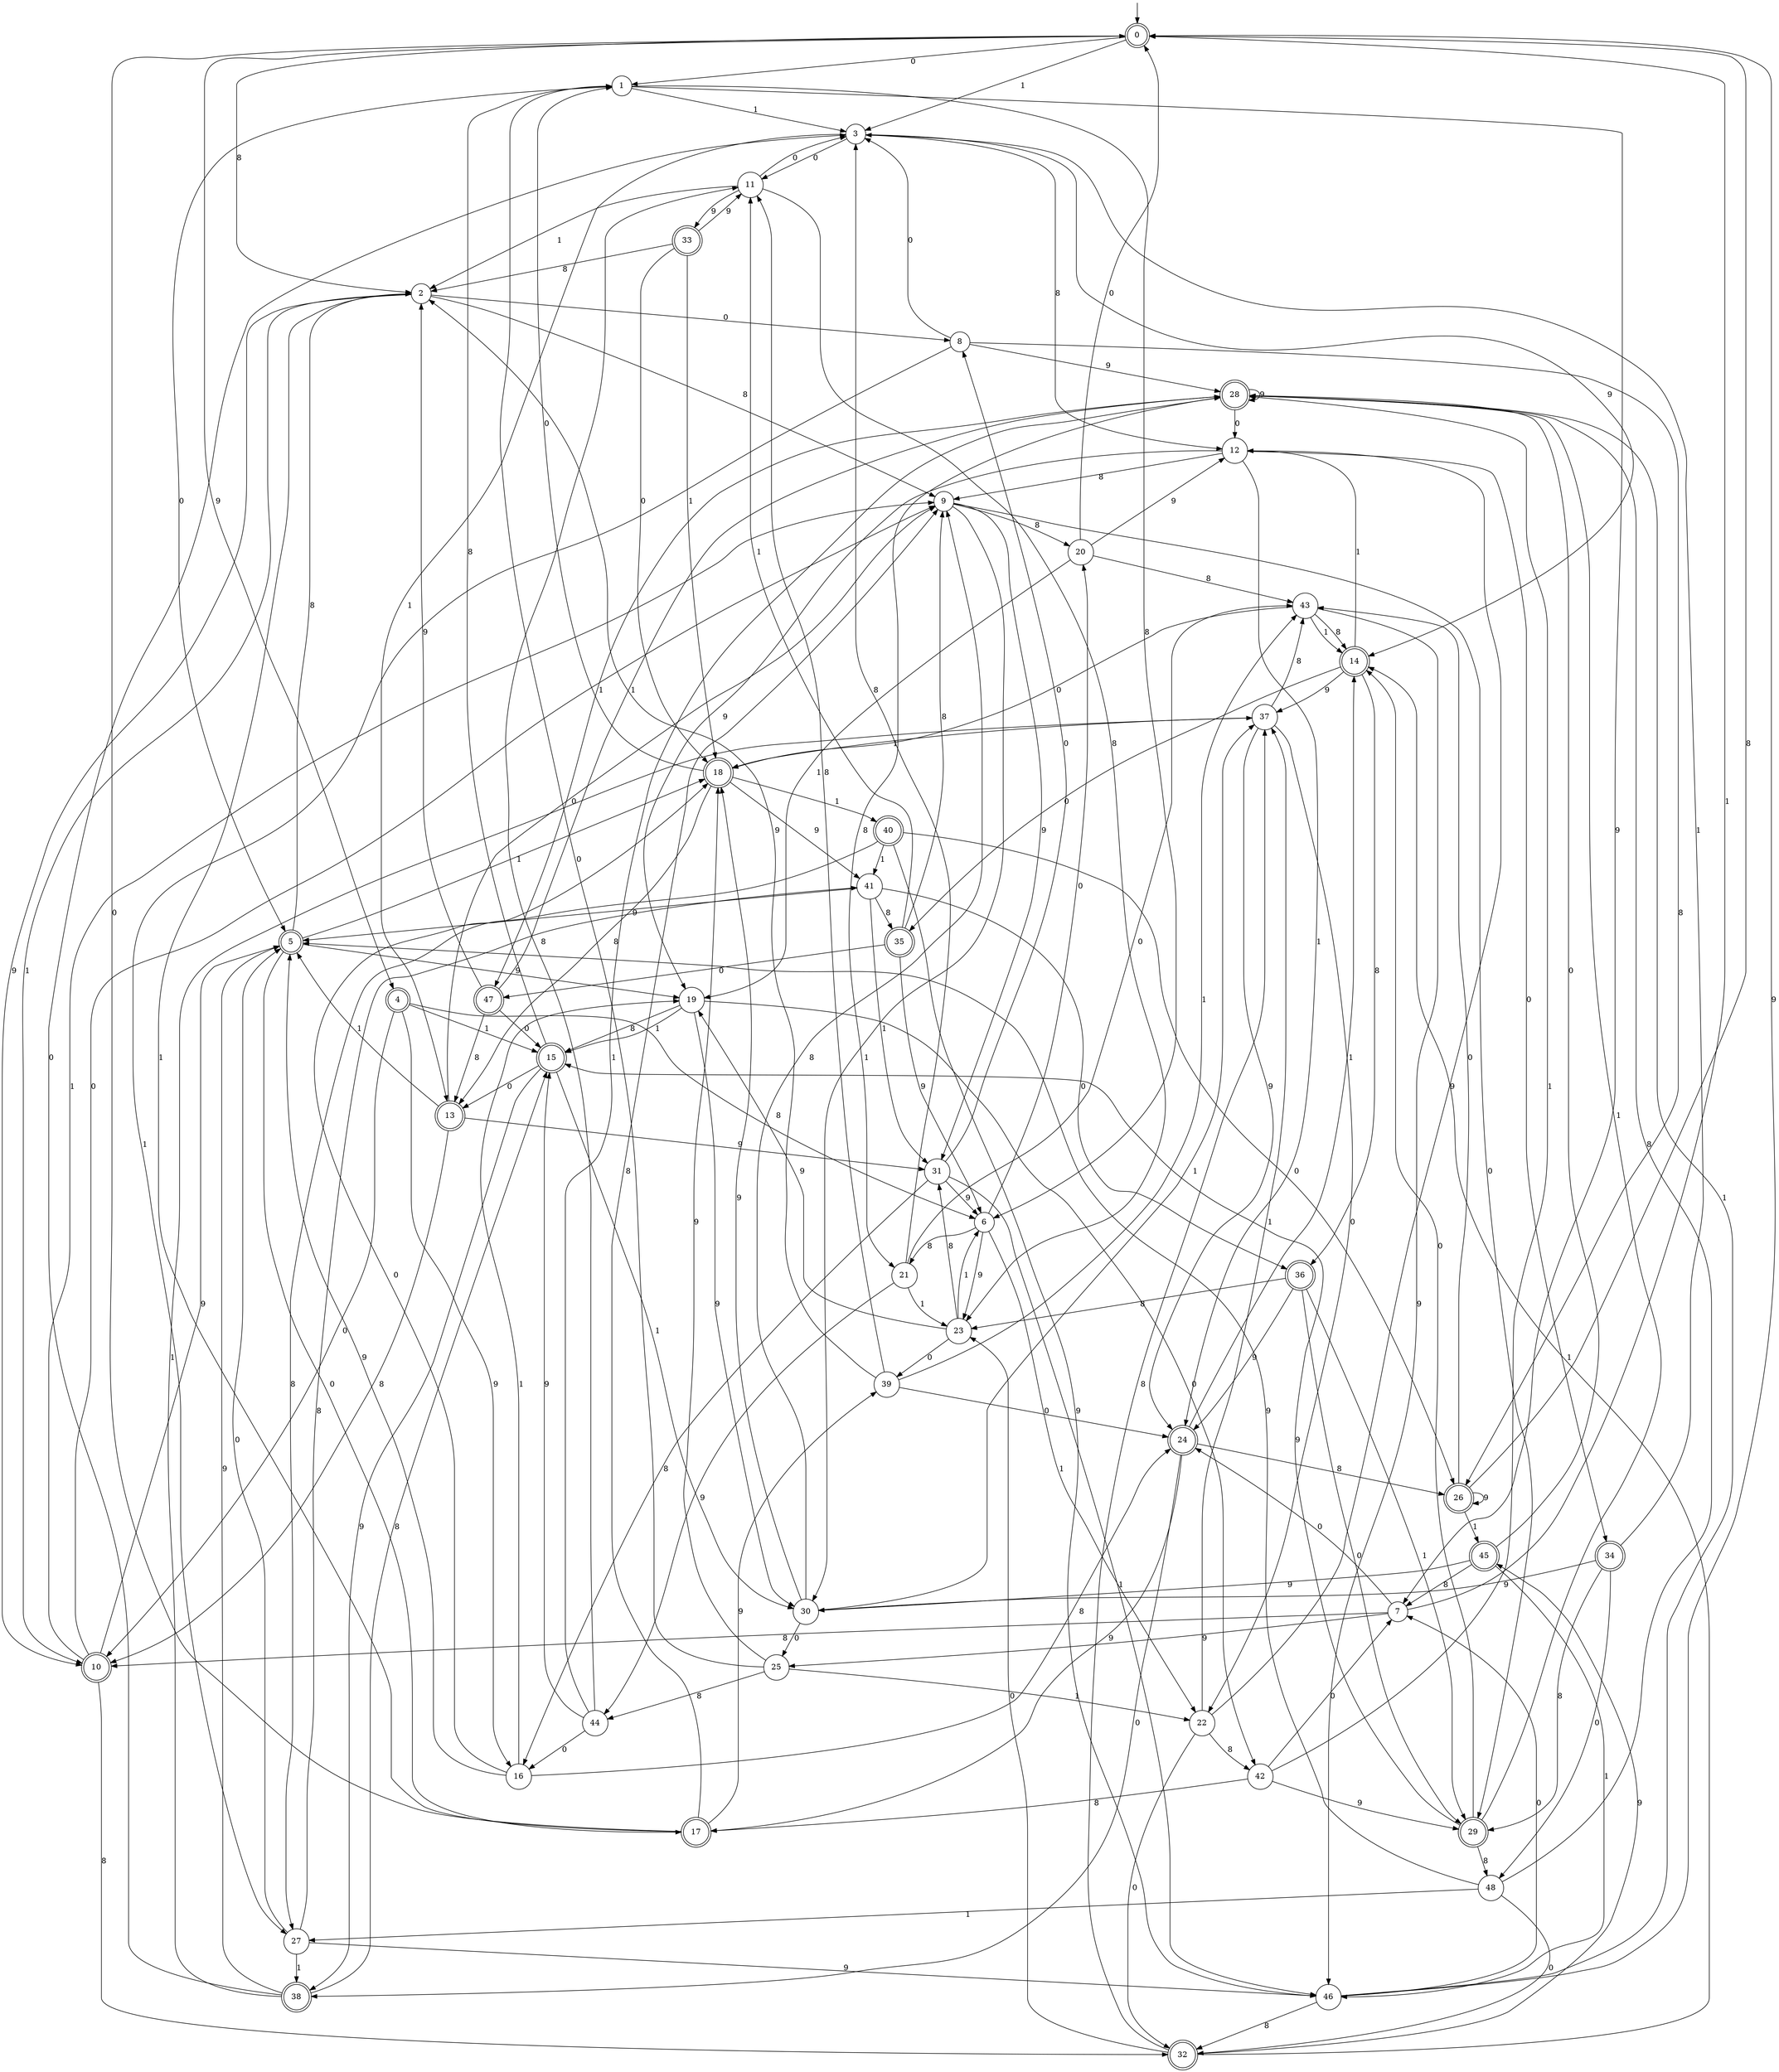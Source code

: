 digraph g {

	s0 [shape="doublecircle" label="0"];
	s1 [shape="circle" label="1"];
	s2 [shape="circle" label="2"];
	s3 [shape="circle" label="3"];
	s4 [shape="doublecircle" label="4"];
	s5 [shape="doublecircle" label="5"];
	s6 [shape="circle" label="6"];
	s7 [shape="circle" label="7"];
	s8 [shape="circle" label="8"];
	s9 [shape="circle" label="9"];
	s10 [shape="doublecircle" label="10"];
	s11 [shape="circle" label="11"];
	s12 [shape="circle" label="12"];
	s13 [shape="doublecircle" label="13"];
	s14 [shape="doublecircle" label="14"];
	s15 [shape="doublecircle" label="15"];
	s16 [shape="circle" label="16"];
	s17 [shape="doublecircle" label="17"];
	s18 [shape="doublecircle" label="18"];
	s19 [shape="circle" label="19"];
	s20 [shape="circle" label="20"];
	s21 [shape="circle" label="21"];
	s22 [shape="circle" label="22"];
	s23 [shape="circle" label="23"];
	s24 [shape="doublecircle" label="24"];
	s25 [shape="circle" label="25"];
	s26 [shape="doublecircle" label="26"];
	s27 [shape="circle" label="27"];
	s28 [shape="doublecircle" label="28"];
	s29 [shape="doublecircle" label="29"];
	s30 [shape="circle" label="30"];
	s31 [shape="circle" label="31"];
	s32 [shape="doublecircle" label="32"];
	s33 [shape="doublecircle" label="33"];
	s34 [shape="doublecircle" label="34"];
	s35 [shape="doublecircle" label="35"];
	s36 [shape="doublecircle" label="36"];
	s37 [shape="circle" label="37"];
	s38 [shape="doublecircle" label="38"];
	s39 [shape="circle" label="39"];
	s40 [shape="doublecircle" label="40"];
	s41 [shape="circle" label="41"];
	s42 [shape="circle" label="42"];
	s43 [shape="circle" label="43"];
	s44 [shape="circle" label="44"];
	s45 [shape="doublecircle" label="45"];
	s46 [shape="circle" label="46"];
	s47 [shape="doublecircle" label="47"];
	s48 [shape="circle" label="48"];
	s0 -> s1 [label="0"];
	s0 -> s2 [label="8"];
	s0 -> s3 [label="1"];
	s0 -> s4 [label="9"];
	s1 -> s5 [label="0"];
	s1 -> s6 [label="8"];
	s1 -> s3 [label="1"];
	s1 -> s7 [label="9"];
	s2 -> s8 [label="0"];
	s2 -> s9 [label="8"];
	s2 -> s10 [label="1"];
	s2 -> s10 [label="9"];
	s3 -> s11 [label="0"];
	s3 -> s12 [label="8"];
	s3 -> s13 [label="1"];
	s3 -> s14 [label="9"];
	s4 -> s10 [label="0"];
	s4 -> s6 [label="8"];
	s4 -> s15 [label="1"];
	s4 -> s16 [label="9"];
	s5 -> s17 [label="0"];
	s5 -> s2 [label="8"];
	s5 -> s18 [label="1"];
	s5 -> s19 [label="9"];
	s6 -> s20 [label="0"];
	s6 -> s21 [label="8"];
	s6 -> s22 [label="1"];
	s6 -> s23 [label="9"];
	s7 -> s24 [label="0"];
	s7 -> s10 [label="8"];
	s7 -> s0 [label="1"];
	s7 -> s25 [label="9"];
	s8 -> s3 [label="0"];
	s8 -> s26 [label="8"];
	s8 -> s27 [label="1"];
	s8 -> s28 [label="9"];
	s9 -> s29 [label="0"];
	s9 -> s20 [label="8"];
	s9 -> s30 [label="1"];
	s9 -> s31 [label="9"];
	s10 -> s9 [label="0"];
	s10 -> s32 [label="8"];
	s10 -> s9 [label="1"];
	s10 -> s5 [label="9"];
	s11 -> s3 [label="0"];
	s11 -> s23 [label="8"];
	s11 -> s2 [label="1"];
	s11 -> s33 [label="9"];
	s12 -> s34 [label="0"];
	s12 -> s9 [label="8"];
	s12 -> s24 [label="1"];
	s12 -> s19 [label="9"];
	s13 -> s9 [label="0"];
	s13 -> s10 [label="8"];
	s13 -> s5 [label="1"];
	s13 -> s31 [label="9"];
	s14 -> s35 [label="0"];
	s14 -> s36 [label="8"];
	s14 -> s12 [label="1"];
	s14 -> s37 [label="9"];
	s15 -> s13 [label="0"];
	s15 -> s1 [label="8"];
	s15 -> s30 [label="1"];
	s15 -> s38 [label="9"];
	s16 -> s18 [label="0"];
	s16 -> s24 [label="8"];
	s16 -> s19 [label="1"];
	s16 -> s5 [label="9"];
	s17 -> s0 [label="0"];
	s17 -> s9 [label="8"];
	s17 -> s2 [label="1"];
	s17 -> s39 [label="9"];
	s18 -> s1 [label="0"];
	s18 -> s13 [label="8"];
	s18 -> s40 [label="1"];
	s18 -> s41 [label="9"];
	s19 -> s42 [label="0"];
	s19 -> s15 [label="8"];
	s19 -> s15 [label="1"];
	s19 -> s30 [label="9"];
	s20 -> s0 [label="0"];
	s20 -> s43 [label="8"];
	s20 -> s19 [label="1"];
	s20 -> s12 [label="9"];
	s21 -> s43 [label="0"];
	s21 -> s3 [label="8"];
	s21 -> s23 [label="1"];
	s21 -> s44 [label="9"];
	s22 -> s32 [label="0"];
	s22 -> s42 [label="8"];
	s22 -> s37 [label="1"];
	s22 -> s12 [label="9"];
	s23 -> s39 [label="0"];
	s23 -> s31 [label="8"];
	s23 -> s6 [label="1"];
	s23 -> s19 [label="9"];
	s24 -> s38 [label="0"];
	s24 -> s26 [label="8"];
	s24 -> s14 [label="1"];
	s24 -> s17 [label="9"];
	s25 -> s1 [label="0"];
	s25 -> s44 [label="8"];
	s25 -> s22 [label="1"];
	s25 -> s18 [label="9"];
	s26 -> s43 [label="0"];
	s26 -> s0 [label="8"];
	s26 -> s45 [label="1"];
	s26 -> s26 [label="9"];
	s27 -> s5 [label="0"];
	s27 -> s41 [label="8"];
	s27 -> s38 [label="1"];
	s27 -> s46 [label="9"];
	s28 -> s12 [label="0"];
	s28 -> s21 [label="8"];
	s28 -> s47 [label="1"];
	s28 -> s28 [label="9"];
	s29 -> s14 [label="0"];
	s29 -> s48 [label="8"];
	s29 -> s28 [label="1"];
	s29 -> s15 [label="9"];
	s30 -> s25 [label="0"];
	s30 -> s9 [label="8"];
	s30 -> s37 [label="1"];
	s30 -> s18 [label="9"];
	s31 -> s8 [label="0"];
	s31 -> s16 [label="8"];
	s31 -> s46 [label="1"];
	s31 -> s6 [label="9"];
	s32 -> s23 [label="0"];
	s32 -> s37 [label="8"];
	s32 -> s14 [label="1"];
	s32 -> s45 [label="9"];
	s33 -> s18 [label="0"];
	s33 -> s2 [label="8"];
	s33 -> s18 [label="1"];
	s33 -> s11 [label="9"];
	s34 -> s48 [label="0"];
	s34 -> s29 [label="8"];
	s34 -> s3 [label="1"];
	s34 -> s30 [label="9"];
	s35 -> s47 [label="0"];
	s35 -> s9 [label="8"];
	s35 -> s11 [label="1"];
	s35 -> s6 [label="9"];
	s36 -> s29 [label="0"];
	s36 -> s23 [label="8"];
	s36 -> s29 [label="1"];
	s36 -> s24 [label="9"];
	s37 -> s22 [label="0"];
	s37 -> s43 [label="8"];
	s37 -> s18 [label="1"];
	s37 -> s24 [label="9"];
	s38 -> s3 [label="0"];
	s38 -> s15 [label="8"];
	s38 -> s37 [label="1"];
	s38 -> s5 [label="9"];
	s39 -> s24 [label="0"];
	s39 -> s11 [label="8"];
	s39 -> s43 [label="1"];
	s39 -> s2 [label="9"];
	s40 -> s26 [label="0"];
	s40 -> s27 [label="8"];
	s40 -> s41 [label="1"];
	s40 -> s46 [label="9"];
	s41 -> s36 [label="0"];
	s41 -> s35 [label="8"];
	s41 -> s31 [label="1"];
	s41 -> s5 [label="9"];
	s42 -> s7 [label="0"];
	s42 -> s17 [label="8"];
	s42 -> s28 [label="1"];
	s42 -> s29 [label="9"];
	s43 -> s18 [label="0"];
	s43 -> s14 [label="8"];
	s43 -> s14 [label="1"];
	s43 -> s46 [label="9"];
	s44 -> s16 [label="0"];
	s44 -> s11 [label="8"];
	s44 -> s28 [label="1"];
	s44 -> s15 [label="9"];
	s45 -> s28 [label="0"];
	s45 -> s7 [label="8"];
	s45 -> s46 [label="1"];
	s45 -> s30 [label="9"];
	s46 -> s7 [label="0"];
	s46 -> s32 [label="8"];
	s46 -> s28 [label="1"];
	s46 -> s0 [label="9"];
	s47 -> s15 [label="0"];
	s47 -> s13 [label="8"];
	s47 -> s28 [label="1"];
	s47 -> s2 [label="9"];
	s48 -> s32 [label="0"];
	s48 -> s28 [label="8"];
	s48 -> s27 [label="1"];
	s48 -> s5 [label="9"];

__start0 [label="" shape="none" width="0" height="0"];
__start0 -> s0;

}
